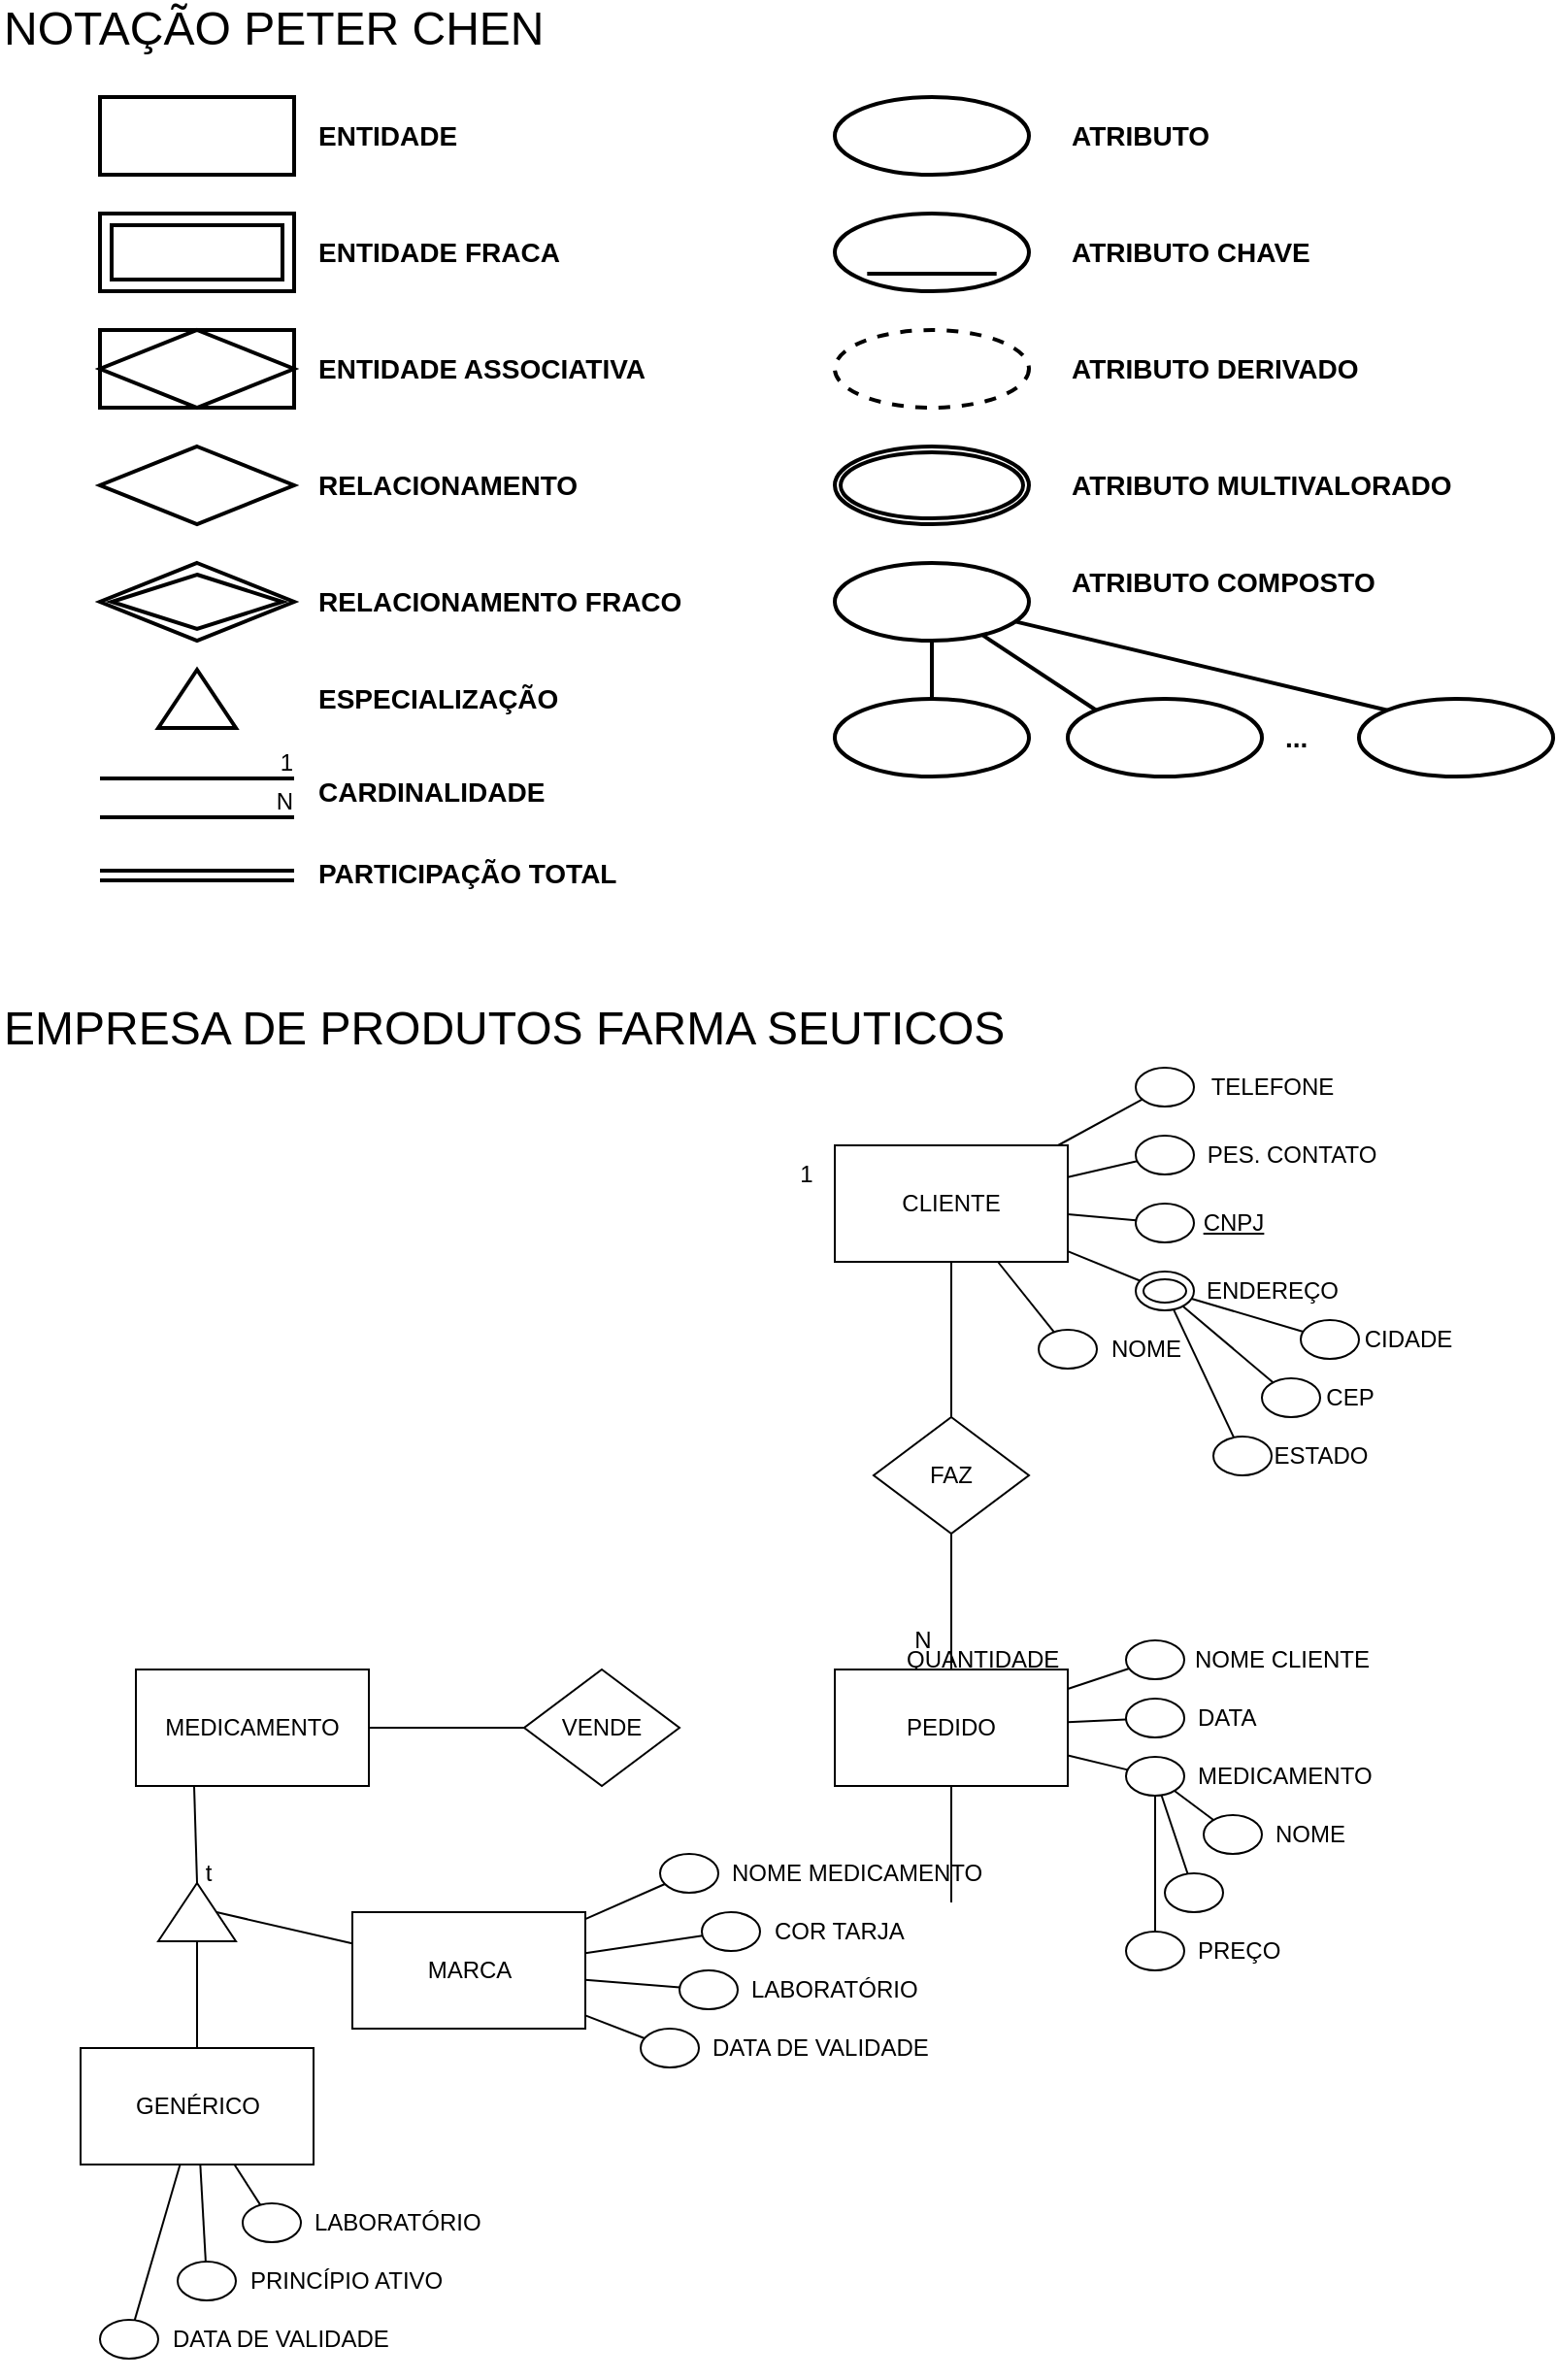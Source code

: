 <mxfile version="20.3.6" type="github">
  <diagram id="R2lEEEUBdFMjLlhIrx00" name="Page-1">
    <mxGraphModel dx="760" dy="403" grid="1" gridSize="10" guides="1" tooltips="1" connect="1" arrows="1" fold="1" page="1" pageScale="1" pageWidth="850" pageHeight="1100" math="0" shadow="0" extFonts="Permanent Marker^https://fonts.googleapis.com/css?family=Permanent+Marker">
      <root>
        <mxCell id="0" />
        <mxCell id="1" parent="0" />
        <mxCell id="xJnIrRIf_URgN7wCy2Ms-1" value="NOTAÇÃO PETER CHEN" style="text;html=1;strokeColor=none;fillColor=none;align=left;verticalAlign=middle;whiteSpace=wrap;rounded=0;fontSize=24;" parent="1" vertex="1">
          <mxGeometry x="10" y="20" width="310" height="30" as="geometry" />
        </mxCell>
        <mxCell id="xJnIrRIf_URgN7wCy2Ms-2" value="" style="rounded=0;whiteSpace=wrap;html=1;fontSize=18;align=left;strokeWidth=2;" parent="1" vertex="1">
          <mxGeometry x="61.5" y="70" width="100" height="40" as="geometry" />
        </mxCell>
        <mxCell id="xJnIrRIf_URgN7wCy2Ms-3" value="&lt;font style=&quot;font-size: 14px;&quot;&gt;ENTIDADE&lt;/font&gt;" style="text;html=1;strokeColor=none;fillColor=none;align=left;verticalAlign=middle;whiteSpace=wrap;rounded=0;fontSize=14;fontStyle=1" parent="1" vertex="1">
          <mxGeometry x="171.5" y="80" width="100" height="20" as="geometry" />
        </mxCell>
        <mxCell id="xJnIrRIf_URgN7wCy2Ms-6" value="&lt;font style=&quot;font-size: 14px&quot;&gt;ENTIDADE FRACA&lt;/font&gt;" style="text;html=1;strokeColor=none;fillColor=none;align=left;verticalAlign=middle;whiteSpace=wrap;rounded=0;fontSize=14;fontStyle=1" parent="1" vertex="1">
          <mxGeometry x="171.5" y="140" width="140" height="20" as="geometry" />
        </mxCell>
        <mxCell id="xJnIrRIf_URgN7wCy2Ms-7" value="" style="shape=ext;margin=3;double=1;whiteSpace=wrap;html=1;align=center;rounded=0;shadow=0;glass=0;sketch=0;fontSize=14;strokeWidth=2;gradientColor=none;" parent="1" vertex="1">
          <mxGeometry x="61.5" y="130" width="100" height="40" as="geometry" />
        </mxCell>
        <mxCell id="xJnIrRIf_URgN7wCy2Ms-8" value="" style="shape=associativeEntity;whiteSpace=wrap;html=1;align=center;rounded=0;shadow=0;glass=0;sketch=0;fontSize=14;strokeWidth=2;gradientColor=none;" parent="1" vertex="1">
          <mxGeometry x="61.5" y="190" width="100" height="40" as="geometry" />
        </mxCell>
        <mxCell id="xJnIrRIf_URgN7wCy2Ms-9" value="&lt;font style=&quot;font-size: 14px&quot;&gt;ENTIDADE ASSOCIATIVA&lt;/font&gt;" style="text;html=1;strokeColor=none;fillColor=none;align=left;verticalAlign=middle;whiteSpace=wrap;rounded=0;fontSize=14;fontStyle=1" parent="1" vertex="1">
          <mxGeometry x="171.5" y="200" width="200" height="20" as="geometry" />
        </mxCell>
        <mxCell id="xJnIrRIf_URgN7wCy2Ms-10" value="" style="shape=rhombus;perimeter=rhombusPerimeter;whiteSpace=wrap;html=1;align=center;rounded=0;shadow=0;glass=0;sketch=0;fontSize=24;strokeWidth=2;gradientColor=none;" parent="1" vertex="1">
          <mxGeometry x="61.5" y="250" width="100" height="40" as="geometry" />
        </mxCell>
        <mxCell id="xJnIrRIf_URgN7wCy2Ms-11" value="RELACIONAMENTO" style="text;html=1;strokeColor=none;fillColor=none;align=left;verticalAlign=middle;whiteSpace=wrap;rounded=0;fontSize=14;fontStyle=1" parent="1" vertex="1">
          <mxGeometry x="171.5" y="260" width="200" height="20" as="geometry" />
        </mxCell>
        <mxCell id="xJnIrRIf_URgN7wCy2Ms-12" value="" style="shape=rhombus;double=1;perimeter=rhombusPerimeter;whiteSpace=wrap;html=1;align=center;rounded=0;shadow=0;glass=0;sketch=0;fontSize=24;strokeWidth=2;gradientColor=none;" parent="1" vertex="1">
          <mxGeometry x="61.5" y="310" width="100" height="40" as="geometry" />
        </mxCell>
        <mxCell id="xJnIrRIf_URgN7wCy2Ms-13" value="RELACIONAMENTO FRACO" style="text;html=1;strokeColor=none;fillColor=none;align=left;verticalAlign=middle;whiteSpace=wrap;rounded=0;fontSize=14;fontStyle=1" parent="1" vertex="1">
          <mxGeometry x="171.5" y="320" width="200" height="20" as="geometry" />
        </mxCell>
        <mxCell id="xJnIrRIf_URgN7wCy2Ms-14" value="" style="endArrow=none;html=1;rounded=0;fontSize=24;strokeWidth=2;" parent="1" edge="1">
          <mxGeometry relative="1" as="geometry">
            <mxPoint x="61.5" y="421" as="sourcePoint" />
            <mxPoint x="161.5" y="421" as="targetPoint" />
          </mxGeometry>
        </mxCell>
        <mxCell id="xJnIrRIf_URgN7wCy2Ms-15" value="1" style="resizable=0;html=1;align=right;verticalAlign=bottom;" parent="xJnIrRIf_URgN7wCy2Ms-14" connectable="0" vertex="1">
          <mxGeometry x="1" relative="1" as="geometry" />
        </mxCell>
        <mxCell id="xJnIrRIf_URgN7wCy2Ms-16" value="" style="endArrow=none;html=1;rounded=0;fontSize=24;strokeWidth=2;" parent="1" edge="1">
          <mxGeometry relative="1" as="geometry">
            <mxPoint x="61.5" y="441" as="sourcePoint" />
            <mxPoint x="161.5" y="441" as="targetPoint" />
          </mxGeometry>
        </mxCell>
        <mxCell id="xJnIrRIf_URgN7wCy2Ms-17" value="N" style="resizable=0;html=1;align=right;verticalAlign=bottom;" parent="xJnIrRIf_URgN7wCy2Ms-16" connectable="0" vertex="1">
          <mxGeometry x="1" relative="1" as="geometry" />
        </mxCell>
        <mxCell id="xJnIrRIf_URgN7wCy2Ms-18" value="CARDINALIDADE" style="text;html=1;strokeColor=none;fillColor=none;align=left;verticalAlign=middle;whiteSpace=wrap;rounded=0;fontSize=14;fontStyle=1" parent="1" vertex="1">
          <mxGeometry x="171.5" y="418" width="200" height="20" as="geometry" />
        </mxCell>
        <mxCell id="xJnIrRIf_URgN7wCy2Ms-19" value="" style="shape=link;html=1;rounded=0;fontSize=24;strokeWidth=2;" parent="1" edge="1">
          <mxGeometry relative="1" as="geometry">
            <mxPoint x="61.5" y="471" as="sourcePoint" />
            <mxPoint x="161.5" y="471" as="targetPoint" />
          </mxGeometry>
        </mxCell>
        <mxCell id="xJnIrRIf_URgN7wCy2Ms-21" value="PARTICIPAÇÃO TOTAL" style="text;html=1;strokeColor=none;fillColor=none;align=left;verticalAlign=middle;whiteSpace=wrap;rounded=0;fontSize=14;fontStyle=1" parent="1" vertex="1">
          <mxGeometry x="171.5" y="460" width="200" height="20" as="geometry" />
        </mxCell>
        <mxCell id="xJnIrRIf_URgN7wCy2Ms-22" value="" style="ellipse;whiteSpace=wrap;html=1;align=center;rounded=0;shadow=0;glass=0;sketch=0;fontSize=24;strokeWidth=2;gradientColor=none;" parent="1" vertex="1">
          <mxGeometry x="440" y="70" width="100" height="40" as="geometry" />
        </mxCell>
        <mxCell id="xJnIrRIf_URgN7wCy2Ms-23" value="&amp;nbsp; &amp;nbsp; &amp;nbsp; &amp;nbsp; &amp;nbsp;&amp;nbsp;" style="ellipse;whiteSpace=wrap;html=1;align=center;fontStyle=4;rounded=0;shadow=0;glass=0;sketch=0;fontSize=24;strokeWidth=2;gradientColor=none;" parent="1" vertex="1">
          <mxGeometry x="440" y="130" width="100" height="40" as="geometry" />
        </mxCell>
        <mxCell id="xJnIrRIf_URgN7wCy2Ms-24" value="" style="ellipse;whiteSpace=wrap;html=1;align=center;dashed=1;rounded=0;shadow=0;glass=0;sketch=0;fontSize=24;strokeWidth=2;gradientColor=none;" parent="1" vertex="1">
          <mxGeometry x="440" y="190" width="100" height="40" as="geometry" />
        </mxCell>
        <mxCell id="xJnIrRIf_URgN7wCy2Ms-25" value="" style="ellipse;shape=doubleEllipse;margin=3;whiteSpace=wrap;html=1;align=center;rounded=0;shadow=0;glass=0;sketch=0;fontSize=24;strokeWidth=2;gradientColor=none;" parent="1" vertex="1">
          <mxGeometry x="440" y="250" width="100" height="40" as="geometry" />
        </mxCell>
        <mxCell id="xJnIrRIf_URgN7wCy2Ms-30" style="edgeStyle=orthogonalEdgeStyle;rounded=0;orthogonalLoop=1;jettySize=auto;html=1;entryX=0.5;entryY=0;entryDx=0;entryDy=0;fontSize=24;strokeWidth=2;endArrow=none;endFill=0;" parent="1" source="xJnIrRIf_URgN7wCy2Ms-26" target="xJnIrRIf_URgN7wCy2Ms-27" edge="1">
          <mxGeometry relative="1" as="geometry" />
        </mxCell>
        <mxCell id="xJnIrRIf_URgN7wCy2Ms-31" style="rounded=0;orthogonalLoop=1;jettySize=auto;html=1;entryX=0;entryY=0;entryDx=0;entryDy=0;fontSize=24;endArrow=none;endFill=0;strokeWidth=2;" parent="1" source="xJnIrRIf_URgN7wCy2Ms-26" target="xJnIrRIf_URgN7wCy2Ms-28" edge="1">
          <mxGeometry relative="1" as="geometry" />
        </mxCell>
        <mxCell id="xJnIrRIf_URgN7wCy2Ms-32" style="edgeStyle=none;rounded=0;orthogonalLoop=1;jettySize=auto;html=1;entryX=0;entryY=0;entryDx=0;entryDy=0;fontSize=24;endArrow=none;endFill=0;strokeWidth=2;" parent="1" source="xJnIrRIf_URgN7wCy2Ms-26" target="xJnIrRIf_URgN7wCy2Ms-29" edge="1">
          <mxGeometry relative="1" as="geometry" />
        </mxCell>
        <mxCell id="xJnIrRIf_URgN7wCy2Ms-26" value="" style="ellipse;whiteSpace=wrap;html=1;align=center;rounded=0;shadow=0;glass=0;sketch=0;fontSize=24;strokeWidth=2;gradientColor=none;" parent="1" vertex="1">
          <mxGeometry x="440" y="310" width="100" height="40" as="geometry" />
        </mxCell>
        <mxCell id="xJnIrRIf_URgN7wCy2Ms-27" value="" style="ellipse;whiteSpace=wrap;html=1;align=center;rounded=0;shadow=0;glass=0;sketch=0;fontSize=24;strokeWidth=2;gradientColor=none;" parent="1" vertex="1">
          <mxGeometry x="440" y="380" width="100" height="40" as="geometry" />
        </mxCell>
        <mxCell id="xJnIrRIf_URgN7wCy2Ms-28" value="" style="ellipse;whiteSpace=wrap;html=1;align=center;rounded=0;shadow=0;glass=0;sketch=0;fontSize=24;strokeWidth=2;gradientColor=none;" parent="1" vertex="1">
          <mxGeometry x="560" y="380" width="100" height="40" as="geometry" />
        </mxCell>
        <mxCell id="xJnIrRIf_URgN7wCy2Ms-29" value="" style="ellipse;whiteSpace=wrap;html=1;align=center;rounded=0;shadow=0;glass=0;sketch=0;fontSize=24;strokeWidth=2;gradientColor=none;" parent="1" vertex="1">
          <mxGeometry x="710" y="380" width="100" height="40" as="geometry" />
        </mxCell>
        <mxCell id="xJnIrRIf_URgN7wCy2Ms-33" value="&lt;font style=&quot;font-size: 14px&quot;&gt;ATRIBUTO&lt;/font&gt;" style="text;html=1;strokeColor=none;fillColor=none;align=left;verticalAlign=middle;whiteSpace=wrap;rounded=0;fontSize=14;fontStyle=1" parent="1" vertex="1">
          <mxGeometry x="560" y="80" width="100" height="20" as="geometry" />
        </mxCell>
        <mxCell id="xJnIrRIf_URgN7wCy2Ms-34" value="&lt;font style=&quot;font-size: 14px&quot;&gt;ATRIBUTO CHAVE&lt;/font&gt;" style="text;html=1;strokeColor=none;fillColor=none;align=left;verticalAlign=middle;whiteSpace=wrap;rounded=0;fontSize=14;fontStyle=1" parent="1" vertex="1">
          <mxGeometry x="560" y="140" width="160" height="20" as="geometry" />
        </mxCell>
        <mxCell id="xJnIrRIf_URgN7wCy2Ms-35" value="&lt;font style=&quot;font-size: 14px&quot;&gt;ATRIBUTO DERIVADO&lt;/font&gt;" style="text;html=1;strokeColor=none;fillColor=none;align=left;verticalAlign=middle;whiteSpace=wrap;rounded=0;fontSize=14;fontStyle=1" parent="1" vertex="1">
          <mxGeometry x="560" y="200" width="160" height="20" as="geometry" />
        </mxCell>
        <mxCell id="xJnIrRIf_URgN7wCy2Ms-36" value="&lt;font style=&quot;font-size: 14px&quot;&gt;ATRIBUTO MULTIVALORADO&lt;/font&gt;" style="text;html=1;strokeColor=none;fillColor=none;align=left;verticalAlign=middle;whiteSpace=wrap;rounded=0;fontSize=14;fontStyle=1" parent="1" vertex="1">
          <mxGeometry x="560" y="260" width="200" height="20" as="geometry" />
        </mxCell>
        <mxCell id="xJnIrRIf_URgN7wCy2Ms-37" value="&lt;font style=&quot;font-size: 14px&quot;&gt;ATRIBUTO COMPOSTO&lt;/font&gt;" style="text;html=1;strokeColor=none;fillColor=none;align=left;verticalAlign=middle;whiteSpace=wrap;rounded=0;fontSize=14;fontStyle=1" parent="1" vertex="1">
          <mxGeometry x="560" y="310" width="200" height="20" as="geometry" />
        </mxCell>
        <mxCell id="xJnIrRIf_URgN7wCy2Ms-38" value="&lt;font style=&quot;font-size: 14px&quot;&gt;...&lt;/font&gt;" style="text;html=1;strokeColor=none;fillColor=none;align=left;verticalAlign=middle;whiteSpace=wrap;rounded=0;fontSize=14;fontStyle=1" parent="1" vertex="1">
          <mxGeometry x="670" y="390" width="20" height="20" as="geometry" />
        </mxCell>
        <mxCell id="xJnIrRIf_URgN7wCy2Ms-67" value="EMPRESA DE PRODUTOS FARMA SEUTICOS" style="text;html=1;strokeColor=none;fillColor=none;align=left;verticalAlign=middle;whiteSpace=wrap;rounded=0;fontSize=24;" parent="1" vertex="1">
          <mxGeometry x="10" y="535" width="640" height="30" as="geometry" />
        </mxCell>
        <mxCell id="xJnIrRIf_URgN7wCy2Ms-68" value="" style="triangle;whiteSpace=wrap;html=1;rounded=0;shadow=0;glass=0;sketch=0;fontSize=12;strokeWidth=2;gradientColor=none;align=right;rotation=270;" parent="1" vertex="1">
          <mxGeometry x="96.5" y="360" width="30" height="40" as="geometry" />
        </mxCell>
        <mxCell id="xJnIrRIf_URgN7wCy2Ms-69" value="ESPECIALIZAÇÃO" style="text;html=1;strokeColor=none;fillColor=none;align=left;verticalAlign=middle;whiteSpace=wrap;rounded=0;fontSize=14;fontStyle=1" parent="1" vertex="1">
          <mxGeometry x="171.5" y="370" width="200" height="20" as="geometry" />
        </mxCell>
        <mxCell id="U17XQBYvCdzyfJvJ4bm0-53" value="FAZ" style="rhombus;whiteSpace=wrap;html=1;" parent="1" vertex="1">
          <mxGeometry x="460" y="750" width="80" height="60" as="geometry" />
        </mxCell>
        <mxCell id="U17XQBYvCdzyfJvJ4bm0-54" value="" style="endArrow=none;html=1;rounded=0;" parent="1" source="U17XQBYvCdzyfJvJ4bm0-3" target="U17XQBYvCdzyfJvJ4bm0-53" edge="1">
          <mxGeometry width="50" height="50" relative="1" as="geometry">
            <mxPoint x="420" y="680" as="sourcePoint" />
            <mxPoint x="443.908" y="715.862" as="targetPoint" />
            <Array as="points" />
          </mxGeometry>
        </mxCell>
        <mxCell id="U17XQBYvCdzyfJvJ4bm0-55" value="" style="endArrow=none;html=1;rounded=0;" parent="1" source="U17XQBYvCdzyfJvJ4bm0-4" target="U17XQBYvCdzyfJvJ4bm0-53" edge="1">
          <mxGeometry width="50" height="50" relative="1" as="geometry">
            <mxPoint x="430" y="690" as="sourcePoint" />
            <mxPoint x="453.908" y="725.862" as="targetPoint" />
            <Array as="points" />
          </mxGeometry>
        </mxCell>
        <mxCell id="U17XQBYvCdzyfJvJ4bm0-4" value="CLIENTE" style="whiteSpace=wrap;html=1;" parent="1" vertex="1">
          <mxGeometry x="440" y="610" width="120" height="60" as="geometry" />
        </mxCell>
        <mxCell id="U17XQBYvCdzyfJvJ4bm0-20" value="" style="endArrow=none;html=1;rounded=0;" parent="1" source="U17XQBYvCdzyfJvJ4bm0-4" target="U17XQBYvCdzyfJvJ4bm0-10" edge="1">
          <mxGeometry width="50" height="50" relative="1" as="geometry">
            <mxPoint x="520" y="710" as="sourcePoint" />
            <mxPoint x="570" y="690" as="targetPoint" />
          </mxGeometry>
        </mxCell>
        <mxCell id="U17XQBYvCdzyfJvJ4bm0-21" value="" style="endArrow=none;html=1;rounded=0;" parent="1" source="U17XQBYvCdzyfJvJ4bm0-4" target="U17XQBYvCdzyfJvJ4bm0-8" edge="1">
          <mxGeometry width="50" height="50" relative="1" as="geometry">
            <mxPoint x="530" y="720" as="sourcePoint" />
            <mxPoint x="580" y="700" as="targetPoint" />
            <Array as="points" />
          </mxGeometry>
        </mxCell>
        <mxCell id="U17XQBYvCdzyfJvJ4bm0-22" value="" style="endArrow=none;html=1;rounded=0;" parent="1" source="U17XQBYvCdzyfJvJ4bm0-4" target="U17XQBYvCdzyfJvJ4bm0-9" edge="1">
          <mxGeometry width="50" height="50" relative="1" as="geometry">
            <mxPoint x="540" y="730" as="sourcePoint" />
            <mxPoint x="590" y="710" as="targetPoint" />
          </mxGeometry>
        </mxCell>
        <mxCell id="U17XQBYvCdzyfJvJ4bm0-32" value="" style="group" parent="1" vertex="1" connectable="0">
          <mxGeometry x="545" y="700" width="85" height="30" as="geometry" />
        </mxCell>
        <mxCell id="U17XQBYvCdzyfJvJ4bm0-8" value="" style="ellipse;whiteSpace=wrap;html=1;" parent="U17XQBYvCdzyfJvJ4bm0-32" vertex="1">
          <mxGeometry y="5" width="30" height="20" as="geometry" />
        </mxCell>
        <mxCell id="U17XQBYvCdzyfJvJ4bm0-14" value="NOME" style="text;html=1;align=center;verticalAlign=middle;resizable=0;points=[];autosize=1;strokeColor=none;fillColor=none;" parent="U17XQBYvCdzyfJvJ4bm0-32" vertex="1">
          <mxGeometry x="25" width="60" height="30" as="geometry" />
        </mxCell>
        <mxCell id="U17XQBYvCdzyfJvJ4bm0-33" value="" style="group" parent="1" vertex="1" connectable="0">
          <mxGeometry x="595" y="635" width="75" height="30" as="geometry" />
        </mxCell>
        <mxCell id="U17XQBYvCdzyfJvJ4bm0-10" value="" style="ellipse;whiteSpace=wrap;html=1;" parent="U17XQBYvCdzyfJvJ4bm0-33" vertex="1">
          <mxGeometry y="5" width="30" height="20" as="geometry" />
        </mxCell>
        <mxCell id="U17XQBYvCdzyfJvJ4bm0-18" value="&lt;u&gt;CNPJ&lt;/u&gt;" style="text;html=1;align=center;verticalAlign=middle;resizable=0;points=[];autosize=1;strokeColor=none;fillColor=none;" parent="U17XQBYvCdzyfJvJ4bm0-33" vertex="1">
          <mxGeometry x="25" width="50" height="30" as="geometry" />
        </mxCell>
        <mxCell id="U17XQBYvCdzyfJvJ4bm0-36" value="" style="group" parent="1" vertex="1" connectable="0">
          <mxGeometry x="595" y="670" width="115" height="30" as="geometry" />
        </mxCell>
        <mxCell id="U17XQBYvCdzyfJvJ4bm0-9" value="" style="ellipse;shape=doubleEllipse;whiteSpace=wrap;html=1;" parent="U17XQBYvCdzyfJvJ4bm0-36" vertex="1">
          <mxGeometry y="5" width="30" height="20" as="geometry" />
        </mxCell>
        <mxCell id="U17XQBYvCdzyfJvJ4bm0-17" value="ENDEREÇO" style="text;html=1;align=center;verticalAlign=middle;resizable=0;points=[];autosize=1;strokeColor=none;fillColor=none;" parent="U17XQBYvCdzyfJvJ4bm0-36" vertex="1">
          <mxGeometry x="25" width="90" height="30" as="geometry" />
        </mxCell>
        <mxCell id="U17XQBYvCdzyfJvJ4bm0-37" value="" style="group" parent="1" vertex="1" connectable="0">
          <mxGeometry x="680" y="695" width="90" height="30" as="geometry" />
        </mxCell>
        <mxCell id="U17XQBYvCdzyfJvJ4bm0-11" value="" style="ellipse;whiteSpace=wrap;html=1;" parent="U17XQBYvCdzyfJvJ4bm0-37" vertex="1">
          <mxGeometry y="5" width="30" height="20" as="geometry" />
        </mxCell>
        <mxCell id="U17XQBYvCdzyfJvJ4bm0-26" value="CIDADE" style="text;html=1;align=center;verticalAlign=middle;resizable=0;points=[];autosize=1;strokeColor=none;fillColor=none;" parent="U17XQBYvCdzyfJvJ4bm0-37" vertex="1">
          <mxGeometry x="20" width="70" height="30" as="geometry" />
        </mxCell>
        <mxCell id="U17XQBYvCdzyfJvJ4bm0-23" value="" style="endArrow=none;html=1;rounded=0;" parent="1" source="U17XQBYvCdzyfJvJ4bm0-9" target="U17XQBYvCdzyfJvJ4bm0-11" edge="1">
          <mxGeometry width="50" height="50" relative="1" as="geometry">
            <mxPoint x="550" y="740" as="sourcePoint" />
            <mxPoint x="600" y="720" as="targetPoint" />
          </mxGeometry>
        </mxCell>
        <mxCell id="U17XQBYvCdzyfJvJ4bm0-41" value="" style="group" parent="1" vertex="1" connectable="0">
          <mxGeometry x="660" y="725" width="70" height="30" as="geometry" />
        </mxCell>
        <mxCell id="U17XQBYvCdzyfJvJ4bm0-12" value="" style="ellipse;whiteSpace=wrap;html=1;" parent="U17XQBYvCdzyfJvJ4bm0-41" vertex="1">
          <mxGeometry y="5" width="30" height="20" as="geometry" />
        </mxCell>
        <mxCell id="U17XQBYvCdzyfJvJ4bm0-29" value="CEP" style="text;html=1;align=center;verticalAlign=middle;resizable=0;points=[];autosize=1;strokeColor=none;fillColor=none;" parent="U17XQBYvCdzyfJvJ4bm0-41" vertex="1">
          <mxGeometry x="20" width="50" height="30" as="geometry" />
        </mxCell>
        <mxCell id="U17XQBYvCdzyfJvJ4bm0-24" value="" style="endArrow=none;html=1;rounded=0;" parent="1" source="U17XQBYvCdzyfJvJ4bm0-9" target="U17XQBYvCdzyfJvJ4bm0-12" edge="1">
          <mxGeometry width="50" height="50" relative="1" as="geometry">
            <mxPoint x="560" y="750" as="sourcePoint" />
            <mxPoint x="610" y="730" as="targetPoint" />
          </mxGeometry>
        </mxCell>
        <mxCell id="U17XQBYvCdzyfJvJ4bm0-42" value="" style="group" parent="1" vertex="1" connectable="0">
          <mxGeometry x="635" y="755" width="90" height="30" as="geometry" />
        </mxCell>
        <mxCell id="U17XQBYvCdzyfJvJ4bm0-13" value="" style="ellipse;whiteSpace=wrap;html=1;" parent="U17XQBYvCdzyfJvJ4bm0-42" vertex="1">
          <mxGeometry y="5" width="30" height="20" as="geometry" />
        </mxCell>
        <mxCell id="U17XQBYvCdzyfJvJ4bm0-28" value="ESTADO" style="text;html=1;align=center;verticalAlign=middle;resizable=0;points=[];autosize=1;strokeColor=none;fillColor=none;" parent="U17XQBYvCdzyfJvJ4bm0-42" vertex="1">
          <mxGeometry x="20" width="70" height="30" as="geometry" />
        </mxCell>
        <mxCell id="U17XQBYvCdzyfJvJ4bm0-25" value="" style="endArrow=none;html=1;rounded=0;" parent="1" source="U17XQBYvCdzyfJvJ4bm0-9" target="U17XQBYvCdzyfJvJ4bm0-13" edge="1">
          <mxGeometry width="50" height="50" relative="1" as="geometry">
            <mxPoint x="570" y="760" as="sourcePoint" />
            <mxPoint x="620" y="740" as="targetPoint" />
          </mxGeometry>
        </mxCell>
        <mxCell id="U17XQBYvCdzyfJvJ4bm0-46" value="" style="group" parent="1" vertex="1" connectable="0">
          <mxGeometry x="595" y="565" width="115" height="30" as="geometry" />
        </mxCell>
        <mxCell id="U17XQBYvCdzyfJvJ4bm0-30" value="" style="ellipse;whiteSpace=wrap;html=1;" parent="U17XQBYvCdzyfJvJ4bm0-46" vertex="1">
          <mxGeometry y="5" width="30" height="20" as="geometry" />
        </mxCell>
        <mxCell id="U17XQBYvCdzyfJvJ4bm0-43" value="TELEFONE" style="text;html=1;align=center;verticalAlign=middle;resizable=0;points=[];autosize=1;strokeColor=none;fillColor=none;" parent="U17XQBYvCdzyfJvJ4bm0-46" vertex="1">
          <mxGeometry x="25" width="90" height="30" as="geometry" />
        </mxCell>
        <mxCell id="U17XQBYvCdzyfJvJ4bm0-47" value="" style="group" parent="1" vertex="1" connectable="0">
          <mxGeometry x="595" y="600" width="135" height="30" as="geometry" />
        </mxCell>
        <mxCell id="U17XQBYvCdzyfJvJ4bm0-44" value="PES. CONTATO" style="text;html=1;align=center;verticalAlign=middle;resizable=0;points=[];autosize=1;strokeColor=none;fillColor=none;" parent="U17XQBYvCdzyfJvJ4bm0-47" vertex="1">
          <mxGeometry x="25" width="110" height="30" as="geometry" />
        </mxCell>
        <mxCell id="U17XQBYvCdzyfJvJ4bm0-45" value="" style="ellipse;whiteSpace=wrap;html=1;" parent="U17XQBYvCdzyfJvJ4bm0-47" vertex="1">
          <mxGeometry y="5" width="30" height="20" as="geometry" />
        </mxCell>
        <mxCell id="U17XQBYvCdzyfJvJ4bm0-48" value="" style="endArrow=none;html=1;rounded=0;" parent="1" source="U17XQBYvCdzyfJvJ4bm0-45" target="U17XQBYvCdzyfJvJ4bm0-4" edge="1">
          <mxGeometry width="50" height="50" relative="1" as="geometry">
            <mxPoint x="580" y="674" as="sourcePoint" />
            <mxPoint x="607.138" y="684.855" as="targetPoint" />
          </mxGeometry>
        </mxCell>
        <mxCell id="U17XQBYvCdzyfJvJ4bm0-49" value="" style="endArrow=none;html=1;rounded=0;" parent="1" source="U17XQBYvCdzyfJvJ4bm0-30" target="U17XQBYvCdzyfJvJ4bm0-4" edge="1">
          <mxGeometry width="50" height="50" relative="1" as="geometry">
            <mxPoint x="590" y="684" as="sourcePoint" />
            <mxPoint x="617.138" y="694.855" as="targetPoint" />
          </mxGeometry>
        </mxCell>
        <mxCell id="U17XQBYvCdzyfJvJ4bm0-56" value="1" style="text;html=1;align=center;verticalAlign=middle;resizable=0;points=[];autosize=1;strokeColor=none;fillColor=none;" parent="1" vertex="1">
          <mxGeometry x="410" y="610" width="30" height="30" as="geometry" />
        </mxCell>
        <mxCell id="O327ivwKYVcOwmpXmDWC-22" value="" style="group" vertex="1" connectable="0" parent="1">
          <mxGeometry x="440" y="860" width="265" height="130" as="geometry" />
        </mxCell>
        <mxCell id="O327ivwKYVcOwmpXmDWC-24" value="QUANTIDADE" style="text;html=1;align=left;verticalAlign=middle;resizable=0;points=[];autosize=1;strokeColor=none;fillColor=none;" vertex="1" parent="O327ivwKYVcOwmpXmDWC-22">
          <mxGeometry x="35" width="100" height="30" as="geometry" />
        </mxCell>
        <mxCell id="U17XQBYvCdzyfJvJ4bm0-3" value="PEDIDO" style="whiteSpace=wrap;html=1;" parent="O327ivwKYVcOwmpXmDWC-22" vertex="1">
          <mxGeometry y="20" width="120" height="60" as="geometry" />
        </mxCell>
        <mxCell id="U17XQBYvCdzyfJvJ4bm0-57" value="N" style="text;html=1;align=center;verticalAlign=middle;resizable=0;points=[];autosize=1;strokeColor=none;fillColor=none;" parent="O327ivwKYVcOwmpXmDWC-22" vertex="1">
          <mxGeometry x="30" y="-10" width="30" height="30" as="geometry" />
        </mxCell>
        <mxCell id="O327ivwKYVcOwmpXmDWC-4" value="" style="group" vertex="1" connectable="0" parent="O327ivwKYVcOwmpXmDWC-22">
          <mxGeometry x="150" width="135" height="30" as="geometry" />
        </mxCell>
        <mxCell id="O327ivwKYVcOwmpXmDWC-2" value="" style="ellipse;whiteSpace=wrap;html=1;" vertex="1" parent="O327ivwKYVcOwmpXmDWC-4">
          <mxGeometry y="5" width="30" height="20" as="geometry" />
        </mxCell>
        <mxCell id="O327ivwKYVcOwmpXmDWC-3" value="NOME CLIENTE" style="text;html=1;align=center;verticalAlign=middle;resizable=0;points=[];autosize=1;strokeColor=none;fillColor=none;" vertex="1" parent="O327ivwKYVcOwmpXmDWC-4">
          <mxGeometry x="25" width="110" height="30" as="geometry" />
        </mxCell>
        <mxCell id="O327ivwKYVcOwmpXmDWC-5" value="" style="endArrow=none;html=1;rounded=0;" edge="1" parent="O327ivwKYVcOwmpXmDWC-22" source="U17XQBYvCdzyfJvJ4bm0-3" target="O327ivwKYVcOwmpXmDWC-2">
          <mxGeometry width="50" height="50" relative="1" as="geometry">
            <mxPoint x="190" y="50" as="sourcePoint" />
            <mxPoint x="240" as="targetPoint" />
          </mxGeometry>
        </mxCell>
        <mxCell id="O327ivwKYVcOwmpXmDWC-11" value="" style="group" vertex="1" connectable="0" parent="O327ivwKYVcOwmpXmDWC-22">
          <mxGeometry x="150" y="30" width="85" height="30" as="geometry" />
        </mxCell>
        <mxCell id="O327ivwKYVcOwmpXmDWC-7" value="" style="ellipse;whiteSpace=wrap;html=1;" vertex="1" parent="O327ivwKYVcOwmpXmDWC-11">
          <mxGeometry y="5" width="30" height="20" as="geometry" />
        </mxCell>
        <mxCell id="O327ivwKYVcOwmpXmDWC-8" value="DATA" style="text;html=1;align=left;verticalAlign=middle;resizable=0;points=[];autosize=1;strokeColor=none;fillColor=none;" vertex="1" parent="O327ivwKYVcOwmpXmDWC-11">
          <mxGeometry x="35" width="50" height="30" as="geometry" />
        </mxCell>
        <mxCell id="O327ivwKYVcOwmpXmDWC-12" value="" style="group" vertex="1" connectable="0" parent="O327ivwKYVcOwmpXmDWC-22">
          <mxGeometry x="150" y="60" width="145" height="30" as="geometry" />
        </mxCell>
        <mxCell id="O327ivwKYVcOwmpXmDWC-13" value="" style="ellipse;whiteSpace=wrap;html=1;" vertex="1" parent="O327ivwKYVcOwmpXmDWC-12">
          <mxGeometry y="5" width="30" height="20" as="geometry" />
        </mxCell>
        <mxCell id="O327ivwKYVcOwmpXmDWC-14" value="MEDICAMENTO" style="text;html=1;align=left;verticalAlign=middle;resizable=0;points=[];autosize=1;strokeColor=none;fillColor=none;" vertex="1" parent="O327ivwKYVcOwmpXmDWC-12">
          <mxGeometry x="35" width="110" height="30" as="geometry" />
        </mxCell>
        <mxCell id="O327ivwKYVcOwmpXmDWC-19" value="" style="group" vertex="1" connectable="0" parent="O327ivwKYVcOwmpXmDWC-22">
          <mxGeometry x="190" y="90" width="95" height="30" as="geometry" />
        </mxCell>
        <mxCell id="O327ivwKYVcOwmpXmDWC-20" value="" style="ellipse;whiteSpace=wrap;html=1;" vertex="1" parent="O327ivwKYVcOwmpXmDWC-19">
          <mxGeometry y="5" width="30" height="20" as="geometry" />
        </mxCell>
        <mxCell id="O327ivwKYVcOwmpXmDWC-21" value="NOME" style="text;html=1;align=left;verticalAlign=middle;resizable=0;points=[];autosize=1;strokeColor=none;fillColor=none;" vertex="1" parent="O327ivwKYVcOwmpXmDWC-19">
          <mxGeometry x="35" width="60" height="30" as="geometry" />
        </mxCell>
        <mxCell id="O327ivwKYVcOwmpXmDWC-23" value="" style="ellipse;whiteSpace=wrap;html=1;" vertex="1" parent="O327ivwKYVcOwmpXmDWC-22">
          <mxGeometry x="170" y="125" width="30" height="20" as="geometry" />
        </mxCell>
        <mxCell id="O327ivwKYVcOwmpXmDWC-25" value="" style="group" vertex="1" connectable="0" parent="O327ivwKYVcOwmpXmDWC-22">
          <mxGeometry x="150" y="150" width="105" height="30" as="geometry" />
        </mxCell>
        <mxCell id="O327ivwKYVcOwmpXmDWC-26" value="" style="ellipse;whiteSpace=wrap;html=1;" vertex="1" parent="O327ivwKYVcOwmpXmDWC-25">
          <mxGeometry y="5" width="30" height="20" as="geometry" />
        </mxCell>
        <mxCell id="O327ivwKYVcOwmpXmDWC-27" value="PREÇO" style="text;html=1;align=left;verticalAlign=middle;resizable=0;points=[];autosize=1;strokeColor=none;fillColor=none;" vertex="1" parent="O327ivwKYVcOwmpXmDWC-25">
          <mxGeometry x="35" width="70" height="30" as="geometry" />
        </mxCell>
        <mxCell id="O327ivwKYVcOwmpXmDWC-30" value="" style="endArrow=none;html=1;rounded=0;" edge="1" parent="O327ivwKYVcOwmpXmDWC-22" source="O327ivwKYVcOwmpXmDWC-13" target="U17XQBYvCdzyfJvJ4bm0-3">
          <mxGeometry width="50" height="50" relative="1" as="geometry">
            <mxPoint x="200" y="40" as="sourcePoint" />
            <mxPoint x="250" y="-10" as="targetPoint" />
          </mxGeometry>
        </mxCell>
        <mxCell id="O327ivwKYVcOwmpXmDWC-31" value="" style="endArrow=none;html=1;rounded=0;" edge="1" parent="O327ivwKYVcOwmpXmDWC-22" source="U17XQBYvCdzyfJvJ4bm0-3" target="O327ivwKYVcOwmpXmDWC-7">
          <mxGeometry width="50" height="50" relative="1" as="geometry">
            <mxPoint x="210" y="50" as="sourcePoint" />
            <mxPoint x="260" as="targetPoint" />
          </mxGeometry>
        </mxCell>
        <mxCell id="O327ivwKYVcOwmpXmDWC-32" value="" style="endArrow=none;html=1;rounded=0;" edge="1" parent="O327ivwKYVcOwmpXmDWC-22" source="O327ivwKYVcOwmpXmDWC-20" target="O327ivwKYVcOwmpXmDWC-13">
          <mxGeometry width="50" height="50" relative="1" as="geometry">
            <mxPoint x="220" y="60" as="sourcePoint" />
            <mxPoint x="270" y="10" as="targetPoint" />
          </mxGeometry>
        </mxCell>
        <mxCell id="O327ivwKYVcOwmpXmDWC-33" value="" style="endArrow=none;html=1;rounded=0;" edge="1" parent="O327ivwKYVcOwmpXmDWC-22" source="O327ivwKYVcOwmpXmDWC-23" target="O327ivwKYVcOwmpXmDWC-13">
          <mxGeometry width="50" height="50" relative="1" as="geometry">
            <mxPoint x="230" y="70" as="sourcePoint" />
            <mxPoint x="280" y="20" as="targetPoint" />
          </mxGeometry>
        </mxCell>
        <mxCell id="O327ivwKYVcOwmpXmDWC-34" value="" style="endArrow=none;html=1;rounded=0;" edge="1" parent="O327ivwKYVcOwmpXmDWC-22" source="O327ivwKYVcOwmpXmDWC-13" target="O327ivwKYVcOwmpXmDWC-26">
          <mxGeometry width="50" height="50" relative="1" as="geometry">
            <mxPoint x="240" y="80" as="sourcePoint" />
            <mxPoint x="290" y="30" as="targetPoint" />
          </mxGeometry>
        </mxCell>
        <mxCell id="O327ivwKYVcOwmpXmDWC-43" value="" style="endArrow=none;html=1;rounded=0;" edge="1" parent="O327ivwKYVcOwmpXmDWC-22" target="U17XQBYvCdzyfJvJ4bm0-3">
          <mxGeometry width="50" height="50" relative="1" as="geometry">
            <mxPoint x="60" y="140" as="sourcePoint" />
            <mxPoint x="300" y="40" as="targetPoint" />
          </mxGeometry>
        </mxCell>
        <mxCell id="O327ivwKYVcOwmpXmDWC-35" value="VENDE" style="shape=rhombus;perimeter=rhombusPerimeter;whiteSpace=wrap;html=1;align=center;" vertex="1" parent="1">
          <mxGeometry x="280" y="880" width="80" height="60" as="geometry" />
        </mxCell>
        <mxCell id="O327ivwKYVcOwmpXmDWC-36" value="MEDICAMENTO" style="whiteSpace=wrap;html=1;align=center;" vertex="1" parent="1">
          <mxGeometry x="80" y="880" width="120" height="60" as="geometry" />
        </mxCell>
        <mxCell id="O327ivwKYVcOwmpXmDWC-44" value="" style="endArrow=none;html=1;rounded=0;" edge="1" parent="1" source="O327ivwKYVcOwmpXmDWC-36" target="O327ivwKYVcOwmpXmDWC-35">
          <mxGeometry width="50" height="50" relative="1" as="geometry">
            <mxPoint x="520" y="840" as="sourcePoint" />
            <mxPoint x="570" y="790" as="targetPoint" />
          </mxGeometry>
        </mxCell>
        <mxCell id="O327ivwKYVcOwmpXmDWC-45" value="" style="endArrow=none;html=1;rounded=0;exitX=0;exitY=0;exitDx=20;exitDy=0;exitPerimeter=0;entryX=0.25;entryY=1;entryDx=0;entryDy=0;" edge="1" parent="1" source="O327ivwKYVcOwmpXmDWC-39" target="O327ivwKYVcOwmpXmDWC-36">
          <mxGeometry width="50" height="50" relative="1" as="geometry">
            <mxPoint x="130" y="990" as="sourcePoint" />
            <mxPoint x="361.5" y="1020" as="targetPoint" />
          </mxGeometry>
        </mxCell>
        <mxCell id="O327ivwKYVcOwmpXmDWC-46" value="" style="endArrow=none;html=1;rounded=0;exitX=0;exitY=0;exitDx=30;exitDy=15;exitPerimeter=0;" edge="1" parent="1" source="O327ivwKYVcOwmpXmDWC-39" target="O327ivwKYVcOwmpXmDWC-48">
          <mxGeometry width="50" height="50" relative="1" as="geometry">
            <mxPoint x="321.5" y="1080" as="sourcePoint" />
            <mxPoint x="240" y="1010" as="targetPoint" />
          </mxGeometry>
        </mxCell>
        <mxCell id="O327ivwKYVcOwmpXmDWC-47" value="GENÉRICO" style="whiteSpace=wrap;html=1;align=center;" vertex="1" parent="1">
          <mxGeometry x="51.5" y="1075" width="120" height="60" as="geometry" />
        </mxCell>
        <mxCell id="O327ivwKYVcOwmpXmDWC-48" value="MARCA" style="whiteSpace=wrap;html=1;align=center;" vertex="1" parent="1">
          <mxGeometry x="191.5" y="1005" width="120" height="60" as="geometry" />
        </mxCell>
        <mxCell id="O327ivwKYVcOwmpXmDWC-50" value="" style="endArrow=none;html=1;rounded=0;entryX=0.5;entryY=1;entryDx=0;entryDy=0;entryPerimeter=0;" edge="1" parent="1" source="O327ivwKYVcOwmpXmDWC-47" target="O327ivwKYVcOwmpXmDWC-39">
          <mxGeometry width="50" height="50" relative="1" as="geometry">
            <mxPoint x="170" y="1040" as="sourcePoint" />
            <mxPoint x="280" y="1072.353" as="targetPoint" />
          </mxGeometry>
        </mxCell>
        <mxCell id="O327ivwKYVcOwmpXmDWC-39" value="" style="verticalLabelPosition=bottom;verticalAlign=top;html=1;shape=mxgraph.basic.acute_triangle;dx=0.5;" vertex="1" parent="1">
          <mxGeometry x="91.5" y="990" width="40" height="30" as="geometry" />
        </mxCell>
        <mxCell id="O327ivwKYVcOwmpXmDWC-40" value="t" style="text;html=1;align=center;verticalAlign=middle;resizable=0;points=[];autosize=1;strokeColor=none;fillColor=none;" vertex="1" parent="1">
          <mxGeometry x="101.5" y="970" width="30" height="30" as="geometry" />
        </mxCell>
        <mxCell id="O327ivwKYVcOwmpXmDWC-51" value="" style="group" vertex="1" connectable="0" parent="1">
          <mxGeometry x="350" y="970" width="185" height="30" as="geometry" />
        </mxCell>
        <mxCell id="O327ivwKYVcOwmpXmDWC-52" value="" style="ellipse;whiteSpace=wrap;html=1;" vertex="1" parent="O327ivwKYVcOwmpXmDWC-51">
          <mxGeometry y="5" width="30" height="20" as="geometry" />
        </mxCell>
        <mxCell id="O327ivwKYVcOwmpXmDWC-53" value="NOME MEDICAMENTO" style="text;html=1;align=left;verticalAlign=middle;resizable=0;points=[];autosize=1;strokeColor=none;fillColor=none;" vertex="1" parent="O327ivwKYVcOwmpXmDWC-51">
          <mxGeometry x="35" width="150" height="30" as="geometry" />
        </mxCell>
        <mxCell id="O327ivwKYVcOwmpXmDWC-54" value="" style="group" vertex="1" connectable="0" parent="1">
          <mxGeometry x="340" y="1060" width="165" height="30" as="geometry" />
        </mxCell>
        <mxCell id="O327ivwKYVcOwmpXmDWC-55" value="" style="ellipse;whiteSpace=wrap;html=1;" vertex="1" parent="O327ivwKYVcOwmpXmDWC-54">
          <mxGeometry y="5" width="30" height="20" as="geometry" />
        </mxCell>
        <mxCell id="O327ivwKYVcOwmpXmDWC-56" value="DATA DE VALIDADE" style="text;html=1;align=left;verticalAlign=middle;resizable=0;points=[];autosize=1;strokeColor=none;fillColor=none;" vertex="1" parent="O327ivwKYVcOwmpXmDWC-54">
          <mxGeometry x="35" width="130" height="30" as="geometry" />
        </mxCell>
        <mxCell id="O327ivwKYVcOwmpXmDWC-57" value="" style="group" vertex="1" connectable="0" parent="1">
          <mxGeometry x="360" y="1030" width="145" height="30" as="geometry" />
        </mxCell>
        <mxCell id="O327ivwKYVcOwmpXmDWC-58" value="" style="ellipse;whiteSpace=wrap;html=1;" vertex="1" parent="O327ivwKYVcOwmpXmDWC-57">
          <mxGeometry y="5" width="30" height="20" as="geometry" />
        </mxCell>
        <mxCell id="O327ivwKYVcOwmpXmDWC-59" value="LABORATÓRIO" style="text;html=1;align=left;verticalAlign=middle;resizable=0;points=[];autosize=1;strokeColor=none;fillColor=none;" vertex="1" parent="O327ivwKYVcOwmpXmDWC-57">
          <mxGeometry x="35" width="110" height="30" as="geometry" />
        </mxCell>
        <mxCell id="O327ivwKYVcOwmpXmDWC-60" value="" style="group" vertex="1" connectable="0" parent="1">
          <mxGeometry x="371.5" y="1000" width="125" height="30" as="geometry" />
        </mxCell>
        <mxCell id="O327ivwKYVcOwmpXmDWC-61" value="" style="ellipse;whiteSpace=wrap;html=1;" vertex="1" parent="O327ivwKYVcOwmpXmDWC-60">
          <mxGeometry y="5" width="30" height="20" as="geometry" />
        </mxCell>
        <mxCell id="O327ivwKYVcOwmpXmDWC-62" value="COR TARJA" style="text;html=1;align=left;verticalAlign=middle;resizable=0;points=[];autosize=1;strokeColor=none;fillColor=none;" vertex="1" parent="O327ivwKYVcOwmpXmDWC-60">
          <mxGeometry x="35" width="90" height="30" as="geometry" />
        </mxCell>
        <mxCell id="O327ivwKYVcOwmpXmDWC-63" value="" style="endArrow=none;html=1;rounded=0;" edge="1" parent="1" source="O327ivwKYVcOwmpXmDWC-48" target="O327ivwKYVcOwmpXmDWC-52">
          <mxGeometry width="50" height="50" relative="1" as="geometry">
            <mxPoint x="300" y="980" as="sourcePoint" />
            <mxPoint x="350" y="930" as="targetPoint" />
          </mxGeometry>
        </mxCell>
        <mxCell id="O327ivwKYVcOwmpXmDWC-64" value="" style="endArrow=none;html=1;rounded=0;" edge="1" parent="1" source="O327ivwKYVcOwmpXmDWC-48" target="O327ivwKYVcOwmpXmDWC-61">
          <mxGeometry width="50" height="50" relative="1" as="geometry">
            <mxPoint x="330" y="1007.832" as="sourcePoint" />
            <mxPoint x="361.192" y="998.906" as="targetPoint" />
          </mxGeometry>
        </mxCell>
        <mxCell id="O327ivwKYVcOwmpXmDWC-65" value="" style="endArrow=none;html=1;rounded=0;" edge="1" parent="1" source="O327ivwKYVcOwmpXmDWC-48" target="O327ivwKYVcOwmpXmDWC-58">
          <mxGeometry width="50" height="50" relative="1" as="geometry">
            <mxPoint x="340" y="1017.832" as="sourcePoint" />
            <mxPoint x="371.192" y="1008.906" as="targetPoint" />
          </mxGeometry>
        </mxCell>
        <mxCell id="O327ivwKYVcOwmpXmDWC-66" value="" style="endArrow=none;html=1;rounded=0;" edge="1" parent="1" source="O327ivwKYVcOwmpXmDWC-48" target="O327ivwKYVcOwmpXmDWC-55">
          <mxGeometry width="50" height="50" relative="1" as="geometry">
            <mxPoint x="350" y="1027.832" as="sourcePoint" />
            <mxPoint x="381.192" y="1018.906" as="targetPoint" />
          </mxGeometry>
        </mxCell>
        <mxCell id="O327ivwKYVcOwmpXmDWC-70" value="" style="group" vertex="1" connectable="0" parent="1">
          <mxGeometry x="101.5" y="1180" width="155" height="30" as="geometry" />
        </mxCell>
        <mxCell id="O327ivwKYVcOwmpXmDWC-71" value="" style="ellipse;whiteSpace=wrap;html=1;" vertex="1" parent="O327ivwKYVcOwmpXmDWC-70">
          <mxGeometry y="5" width="30" height="20" as="geometry" />
        </mxCell>
        <mxCell id="O327ivwKYVcOwmpXmDWC-72" value="PRINCÍPIO ATIVO" style="text;html=1;align=left;verticalAlign=middle;resizable=0;points=[];autosize=1;strokeColor=none;fillColor=none;" vertex="1" parent="O327ivwKYVcOwmpXmDWC-70">
          <mxGeometry x="35" width="120" height="30" as="geometry" />
        </mxCell>
        <mxCell id="O327ivwKYVcOwmpXmDWC-73" value="" style="group" vertex="1" connectable="0" parent="1">
          <mxGeometry x="61.5" y="1210" width="165" height="35" as="geometry" />
        </mxCell>
        <mxCell id="O327ivwKYVcOwmpXmDWC-74" value="" style="ellipse;whiteSpace=wrap;html=1;" vertex="1" parent="O327ivwKYVcOwmpXmDWC-73">
          <mxGeometry y="5" width="30" height="20" as="geometry" />
        </mxCell>
        <mxCell id="O327ivwKYVcOwmpXmDWC-75" value="DATA DE VALIDADE&lt;span style=&quot;color: rgba(0, 0, 0, 0); font-family: monospace; font-size: 0px;&quot;&gt;phModel%3E%3Croot%3E%3CmxCell%20id%3D%220%22%2F%3E%3CmxCell%20id%3D%221%22%20parent%3D%220%22%2F%3E%3CmxCell%20id%3D%222%22%20value%3D%22%22%20style%3D%22group%22%20vertex%3D%221%22%20connectable%3D%220%22%20parent%3D%221%22%3E%3CmxGeometry%20x%3D%22210%22%20y%3D%221110%22%20width%3D%2295%22%20height%3D%2230%22%20as%3D%22geometry%22%2F%3E%3C%2FmxCell%3E%3CmxCell%20id%3D%223%22%20value%3D%22%22%20style%3D%22ellipse%3BwhiteSpace%3Dwrap%3Bhtml%3D1%3B%22%20vertex%3D%221%22%20parent%3D%222%22%3E%3CmxGeometry%20y%3D%225%22%20width%3D%2230%22%20height%3D%2220%22%20as%3D%22geometry%22%2F%3E%3C%2FmxCell%3E%3CmxCell%20id%3D%224%22%20value%3D%22NOME%22%20style%3D%22text%3Bhtml%3D1%3Balign%3Dleft%3BverticalAlign%3Dmiddle%3Bresizable%3D0%3Bpoints%3D%5B%5D%3Bautosize%3D1%3BstrokeColor%3Dnone%3BfillColor%3Dnone%3B%22%20vertex%3D%221%22%20parent%3D%222%22%3E%3CmxGeometry%20x%3D%2235%22%20width%3D%2260%22%20height%3D%2230%22%20as%3D%22geometry%22%2F%3E%3C%2FmxCell%3E%3C%2Froot%3E%3C%2FmxGraphMo&lt;/span&gt;" style="text;html=1;align=left;verticalAlign=middle;resizable=0;points=[];autosize=1;strokeColor=none;fillColor=none;" vertex="1" parent="O327ivwKYVcOwmpXmDWC-73">
          <mxGeometry x="35" width="130" height="30" as="geometry" />
        </mxCell>
        <mxCell id="O327ivwKYVcOwmpXmDWC-76" value="" style="group" vertex="1" connectable="0" parent="1">
          <mxGeometry x="135" y="1150" width="145" height="30" as="geometry" />
        </mxCell>
        <mxCell id="O327ivwKYVcOwmpXmDWC-77" value="" style="ellipse;whiteSpace=wrap;html=1;" vertex="1" parent="O327ivwKYVcOwmpXmDWC-76">
          <mxGeometry y="5" width="30" height="20" as="geometry" />
        </mxCell>
        <mxCell id="O327ivwKYVcOwmpXmDWC-78" value="LABORATÓRIO" style="text;html=1;align=left;verticalAlign=middle;resizable=0;points=[];autosize=1;strokeColor=none;fillColor=none;" vertex="1" parent="O327ivwKYVcOwmpXmDWC-76">
          <mxGeometry x="35" width="110" height="30" as="geometry" />
        </mxCell>
        <mxCell id="O327ivwKYVcOwmpXmDWC-82" value="" style="endArrow=none;html=1;rounded=0;" edge="1" parent="1" source="O327ivwKYVcOwmpXmDWC-47" target="O327ivwKYVcOwmpXmDWC-77">
          <mxGeometry width="50" height="50" relative="1" as="geometry">
            <mxPoint x="300" y="1180" as="sourcePoint" />
            <mxPoint x="210" y="1140" as="targetPoint" />
          </mxGeometry>
        </mxCell>
        <mxCell id="O327ivwKYVcOwmpXmDWC-83" value="" style="endArrow=none;html=1;rounded=0;" edge="1" parent="1" source="O327ivwKYVcOwmpXmDWC-47" target="O327ivwKYVcOwmpXmDWC-71">
          <mxGeometry width="50" height="50" relative="1" as="geometry">
            <mxPoint x="186.5" y="1140" as="sourcePoint" />
            <mxPoint x="225" y="1140" as="targetPoint" />
          </mxGeometry>
        </mxCell>
        <mxCell id="O327ivwKYVcOwmpXmDWC-84" value="" style="endArrow=none;html=1;rounded=0;" edge="1" parent="1" source="O327ivwKYVcOwmpXmDWC-47" target="O327ivwKYVcOwmpXmDWC-74">
          <mxGeometry width="50" height="50" relative="1" as="geometry">
            <mxPoint x="196.5" y="1150" as="sourcePoint" />
            <mxPoint x="235" y="1150" as="targetPoint" />
          </mxGeometry>
        </mxCell>
      </root>
    </mxGraphModel>
  </diagram>
</mxfile>
